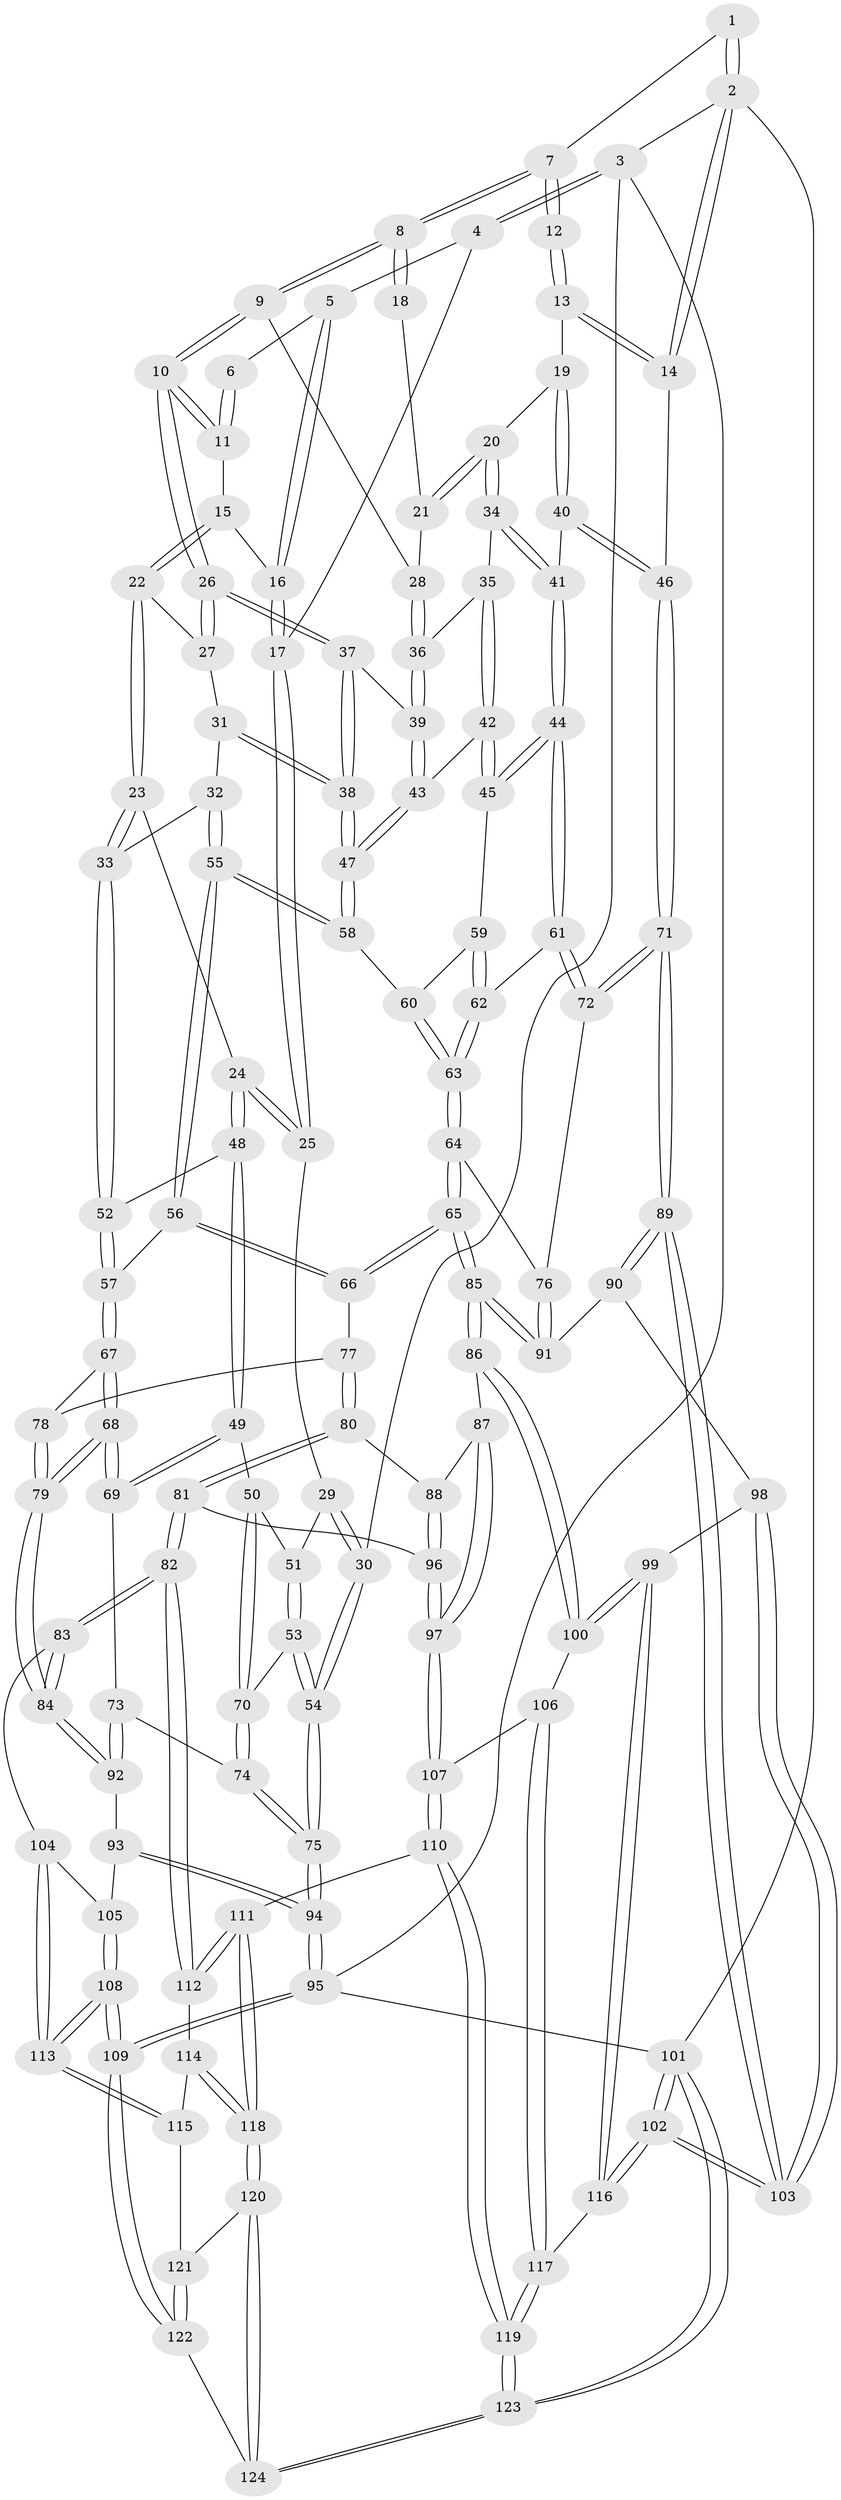 // Generated by graph-tools (version 1.1) at 2025/27/03/15/25 16:27:56]
// undirected, 124 vertices, 307 edges
graph export_dot {
graph [start="1"]
  node [color=gray90,style=filled];
  1 [pos="+0.7131388476537059+0"];
  2 [pos="+1+0"];
  3 [pos="+0+0"];
  4 [pos="+0+0"];
  5 [pos="+0.4166119662461994+0"];
  6 [pos="+0.5803124007834624+0"];
  7 [pos="+0.7517516696960157+0"];
  8 [pos="+0.7266142440720055+0.12683412836509014"];
  9 [pos="+0.6915282860708426+0.17410416647930452"];
  10 [pos="+0.6851322484605041+0.1773598401381844"];
  11 [pos="+0.638526294259579+0.11187254241402898"];
  12 [pos="+0.9028532344037686+0.10977482746910619"];
  13 [pos="+1+0.09774250145828522"];
  14 [pos="+1+0.010665040774567355"];
  15 [pos="+0.4206441036909988+0.034352390854030586"];
  16 [pos="+0.41701964338490366+0.024441137760498447"];
  17 [pos="+0.21801560621508628+0.15955031262833802"];
  18 [pos="+0.886391111694777+0.11852003684520204"];
  19 [pos="+0.9273260996444234+0.24722807205956518"];
  20 [pos="+0.8721798570423587+0.25371389400217176"];
  21 [pos="+0.8450624334468347+0.18436855873657548"];
  22 [pos="+0.4366638947997146+0.11206503896929843"];
  23 [pos="+0.3876489039579345+0.25006289438144885"];
  24 [pos="+0.27082642284595493+0.2740503584027577"];
  25 [pos="+0.2056635689535975+0.20789521842445702"];
  26 [pos="+0.6752789372195915+0.19024699741907736"];
  27 [pos="+0.5409587707318729+0.18100070017297934"];
  28 [pos="+0.7825421955728618+0.21209775187249366"];
  29 [pos="+0.05708693196180714+0.23831071110865998"];
  30 [pos="+0+0.0705633692897874"];
  31 [pos="+0.5345882336139047+0.22790464007587244"];
  32 [pos="+0.4846559386306759+0.3195787293342682"];
  33 [pos="+0.4182289137162089+0.29077382818266295"];
  34 [pos="+0.8421189592937227+0.27253499095942685"];
  35 [pos="+0.8284341818865296+0.2698969344700085"];
  36 [pos="+0.8203561948608521+0.26688967997640695"];
  37 [pos="+0.6717218562506686+0.2321525608447794"];
  38 [pos="+0.6085224765872441+0.3251679054792364"];
  39 [pos="+0.7470254062375989+0.31618796603392174"];
  40 [pos="+0.91442228026466+0.4099144048904322"];
  41 [pos="+0.8806960237617396+0.411771781395239"];
  42 [pos="+0.7805819008717774+0.3912662747819968"];
  43 [pos="+0.7536837682004032+0.34916694539526055"];
  44 [pos="+0.8317202664397149+0.43124440479187887"];
  45 [pos="+0.7809510386358718+0.3919987428182338"];
  46 [pos="+1+0.48484363916920475"];
  47 [pos="+0.5874113912082148+0.3707237419085302"];
  48 [pos="+0.24965467395480045+0.36761527129532945"];
  49 [pos="+0.1856288609821043+0.4196962550353801"];
  50 [pos="+0.14581528706046404+0.4136327866990963"];
  51 [pos="+0.07581039583891558+0.28778792993154984"];
  52 [pos="+0.36702498630746294+0.4323449502644616"];
  53 [pos="+0+0.4480003914391213"];
  54 [pos="+0+0.4773391383897005"];
  55 [pos="+0.5600441007289949+0.3909918509497665"];
  56 [pos="+0.5178584017297913+0.4535052541400916"];
  57 [pos="+0.3873344345772705+0.47210039057856085"];
  58 [pos="+0.5759525532242722+0.38644177411522296"];
  59 [pos="+0.657550316600704+0.4272062130263497"];
  60 [pos="+0.6384843976596392+0.4289264712247509"];
  61 [pos="+0.8256365548095668+0.4455911423988256"];
  62 [pos="+0.7773538322501501+0.49055921517789275"];
  63 [pos="+0.7018267607218475+0.5891404724661548"];
  64 [pos="+0.7009220532098722+0.5930981805310676"];
  65 [pos="+0.6749314705712803+0.6296228766508143"];
  66 [pos="+0.5444696885103144+0.5600472684122539"];
  67 [pos="+0.37243921157515253+0.501362226684125"];
  68 [pos="+0.2756624943002668+0.6087220114775022"];
  69 [pos="+0.25612563234010344+0.597200705718108"];
  70 [pos="+0.09293385629165786+0.44818926855215085"];
  71 [pos="+1+0.5235712570480785"];
  72 [pos="+0.8754438580466728+0.5853616372544921"];
  73 [pos="+0.13556620569268124+0.605766107918928"];
  74 [pos="+0.09124242707575057+0.5829681073152931"];
  75 [pos="+0+0.6186235026876279"];
  76 [pos="+0.8627949801048695+0.601163341357642"];
  77 [pos="+0.5001766473083364+0.5941383208874159"];
  78 [pos="+0.47526518420681696+0.5935139126065156"];
  79 [pos="+0.30414320273984874+0.6786999634895692"];
  80 [pos="+0.4995416214065318+0.60200137060477"];
  81 [pos="+0.41518306652843684+0.7397091709450997"];
  82 [pos="+0.3153157958450597+0.73400455960077"];
  83 [pos="+0.31282350572837586+0.7309588462829218"];
  84 [pos="+0.3127890690047299+0.7308341405459091"];
  85 [pos="+0.675183844007226+0.6583472374368219"];
  86 [pos="+0.6739797914879184+0.6642817150634557"];
  87 [pos="+0.5796495510082331+0.6941050884772314"];
  88 [pos="+0.5191531164018857+0.6921820542314242"];
  89 [pos="+1+0.6178918243642926"];
  90 [pos="+0.8763414343637206+0.6903609059284345"];
  91 [pos="+0.8714922935650101+0.682184648725"];
  92 [pos="+0.0962878952548671+0.7033652086892427"];
  93 [pos="+0.0760004102133826+0.7269883507515261"];
  94 [pos="+0+0.712300539547069"];
  95 [pos="+0+1"];
  96 [pos="+0.43859777046847653+0.7450290527709241"];
  97 [pos="+0.51801591488203+0.8145193975672589"];
  98 [pos="+0.8673946338101943+0.7532415344979876"];
  99 [pos="+0.8034382406499915+0.8078539212772081"];
  100 [pos="+0.6922899666565764+0.7460436382437899"];
  101 [pos="+1+1"];
  102 [pos="+1+1"];
  103 [pos="+1+0.9052243949858771"];
  104 [pos="+0.1547720634589761+0.7967617145938125"];
  105 [pos="+0.09534250697858519+0.7522195656766014"];
  106 [pos="+0.6388314373479383+0.8164693530289892"];
  107 [pos="+0.5534495763324188+0.8674230610615925"];
  108 [pos="+0+1"];
  109 [pos="+0+1"];
  110 [pos="+0.5519898370895322+0.8724168963670595"];
  111 [pos="+0.5084478519307316+0.9051690340066133"];
  112 [pos="+0.3155160170398165+0.73848726773621"];
  113 [pos="+0.01897132444748113+1"];
  114 [pos="+0.3165051661431299+0.8357615593641424"];
  115 [pos="+0.30168598150652015+0.8854896486387056"];
  116 [pos="+0.8084441113248855+0.8300661504934084"];
  117 [pos="+0.7538351851725402+0.9766900510544292"];
  118 [pos="+0.4962842598485684+0.9155579106066425"];
  119 [pos="+0.743982128783789+1"];
  120 [pos="+0.44908606645389276+1"];
  121 [pos="+0.31126887852616986+0.89596877765836"];
  122 [pos="+0.3961567539714091+1"];
  123 [pos="+0.7690227380532121+1"];
  124 [pos="+0.45079251842126455+1"];
  1 -- 2;
  1 -- 2;
  1 -- 7;
  2 -- 3;
  2 -- 14;
  2 -- 14;
  2 -- 101;
  3 -- 4;
  3 -- 4;
  3 -- 30;
  3 -- 95;
  4 -- 5;
  4 -- 17;
  5 -- 6;
  5 -- 16;
  5 -- 16;
  6 -- 11;
  6 -- 11;
  7 -- 8;
  7 -- 8;
  7 -- 12;
  7 -- 12;
  8 -- 9;
  8 -- 9;
  8 -- 18;
  8 -- 18;
  9 -- 10;
  9 -- 10;
  9 -- 28;
  10 -- 11;
  10 -- 11;
  10 -- 26;
  10 -- 26;
  11 -- 15;
  12 -- 13;
  12 -- 13;
  13 -- 14;
  13 -- 14;
  13 -- 19;
  14 -- 46;
  15 -- 16;
  15 -- 22;
  15 -- 22;
  16 -- 17;
  16 -- 17;
  17 -- 25;
  17 -- 25;
  18 -- 21;
  19 -- 20;
  19 -- 40;
  19 -- 40;
  20 -- 21;
  20 -- 21;
  20 -- 34;
  20 -- 34;
  21 -- 28;
  22 -- 23;
  22 -- 23;
  22 -- 27;
  23 -- 24;
  23 -- 33;
  23 -- 33;
  24 -- 25;
  24 -- 25;
  24 -- 48;
  24 -- 48;
  25 -- 29;
  26 -- 27;
  26 -- 27;
  26 -- 37;
  26 -- 37;
  27 -- 31;
  28 -- 36;
  28 -- 36;
  29 -- 30;
  29 -- 30;
  29 -- 51;
  30 -- 54;
  30 -- 54;
  31 -- 32;
  31 -- 38;
  31 -- 38;
  32 -- 33;
  32 -- 55;
  32 -- 55;
  33 -- 52;
  33 -- 52;
  34 -- 35;
  34 -- 41;
  34 -- 41;
  35 -- 36;
  35 -- 42;
  35 -- 42;
  36 -- 39;
  36 -- 39;
  37 -- 38;
  37 -- 38;
  37 -- 39;
  38 -- 47;
  38 -- 47;
  39 -- 43;
  39 -- 43;
  40 -- 41;
  40 -- 46;
  40 -- 46;
  41 -- 44;
  41 -- 44;
  42 -- 43;
  42 -- 45;
  42 -- 45;
  43 -- 47;
  43 -- 47;
  44 -- 45;
  44 -- 45;
  44 -- 61;
  44 -- 61;
  45 -- 59;
  46 -- 71;
  46 -- 71;
  47 -- 58;
  47 -- 58;
  48 -- 49;
  48 -- 49;
  48 -- 52;
  49 -- 50;
  49 -- 69;
  49 -- 69;
  50 -- 51;
  50 -- 70;
  50 -- 70;
  51 -- 53;
  51 -- 53;
  52 -- 57;
  52 -- 57;
  53 -- 54;
  53 -- 54;
  53 -- 70;
  54 -- 75;
  54 -- 75;
  55 -- 56;
  55 -- 56;
  55 -- 58;
  55 -- 58;
  56 -- 57;
  56 -- 66;
  56 -- 66;
  57 -- 67;
  57 -- 67;
  58 -- 60;
  59 -- 60;
  59 -- 62;
  59 -- 62;
  60 -- 63;
  60 -- 63;
  61 -- 62;
  61 -- 72;
  61 -- 72;
  62 -- 63;
  62 -- 63;
  63 -- 64;
  63 -- 64;
  64 -- 65;
  64 -- 65;
  64 -- 76;
  65 -- 66;
  65 -- 66;
  65 -- 85;
  65 -- 85;
  66 -- 77;
  67 -- 68;
  67 -- 68;
  67 -- 78;
  68 -- 69;
  68 -- 69;
  68 -- 79;
  68 -- 79;
  69 -- 73;
  70 -- 74;
  70 -- 74;
  71 -- 72;
  71 -- 72;
  71 -- 89;
  71 -- 89;
  72 -- 76;
  73 -- 74;
  73 -- 92;
  73 -- 92;
  74 -- 75;
  74 -- 75;
  75 -- 94;
  75 -- 94;
  76 -- 91;
  76 -- 91;
  77 -- 78;
  77 -- 80;
  77 -- 80;
  78 -- 79;
  78 -- 79;
  79 -- 84;
  79 -- 84;
  80 -- 81;
  80 -- 81;
  80 -- 88;
  81 -- 82;
  81 -- 82;
  81 -- 96;
  82 -- 83;
  82 -- 83;
  82 -- 112;
  82 -- 112;
  83 -- 84;
  83 -- 84;
  83 -- 104;
  84 -- 92;
  84 -- 92;
  85 -- 86;
  85 -- 86;
  85 -- 91;
  85 -- 91;
  86 -- 87;
  86 -- 100;
  86 -- 100;
  87 -- 88;
  87 -- 97;
  87 -- 97;
  88 -- 96;
  88 -- 96;
  89 -- 90;
  89 -- 90;
  89 -- 103;
  89 -- 103;
  90 -- 91;
  90 -- 98;
  92 -- 93;
  93 -- 94;
  93 -- 94;
  93 -- 105;
  94 -- 95;
  94 -- 95;
  95 -- 109;
  95 -- 109;
  95 -- 101;
  96 -- 97;
  96 -- 97;
  97 -- 107;
  97 -- 107;
  98 -- 99;
  98 -- 103;
  98 -- 103;
  99 -- 100;
  99 -- 100;
  99 -- 116;
  99 -- 116;
  100 -- 106;
  101 -- 102;
  101 -- 102;
  101 -- 123;
  101 -- 123;
  102 -- 103;
  102 -- 103;
  102 -- 116;
  102 -- 116;
  104 -- 105;
  104 -- 113;
  104 -- 113;
  105 -- 108;
  105 -- 108;
  106 -- 107;
  106 -- 117;
  106 -- 117;
  107 -- 110;
  107 -- 110;
  108 -- 109;
  108 -- 109;
  108 -- 113;
  108 -- 113;
  109 -- 122;
  109 -- 122;
  110 -- 111;
  110 -- 119;
  110 -- 119;
  111 -- 112;
  111 -- 112;
  111 -- 118;
  111 -- 118;
  112 -- 114;
  113 -- 115;
  113 -- 115;
  114 -- 115;
  114 -- 118;
  114 -- 118;
  115 -- 121;
  116 -- 117;
  117 -- 119;
  117 -- 119;
  118 -- 120;
  118 -- 120;
  119 -- 123;
  119 -- 123;
  120 -- 121;
  120 -- 124;
  120 -- 124;
  121 -- 122;
  121 -- 122;
  122 -- 124;
  123 -- 124;
  123 -- 124;
}
